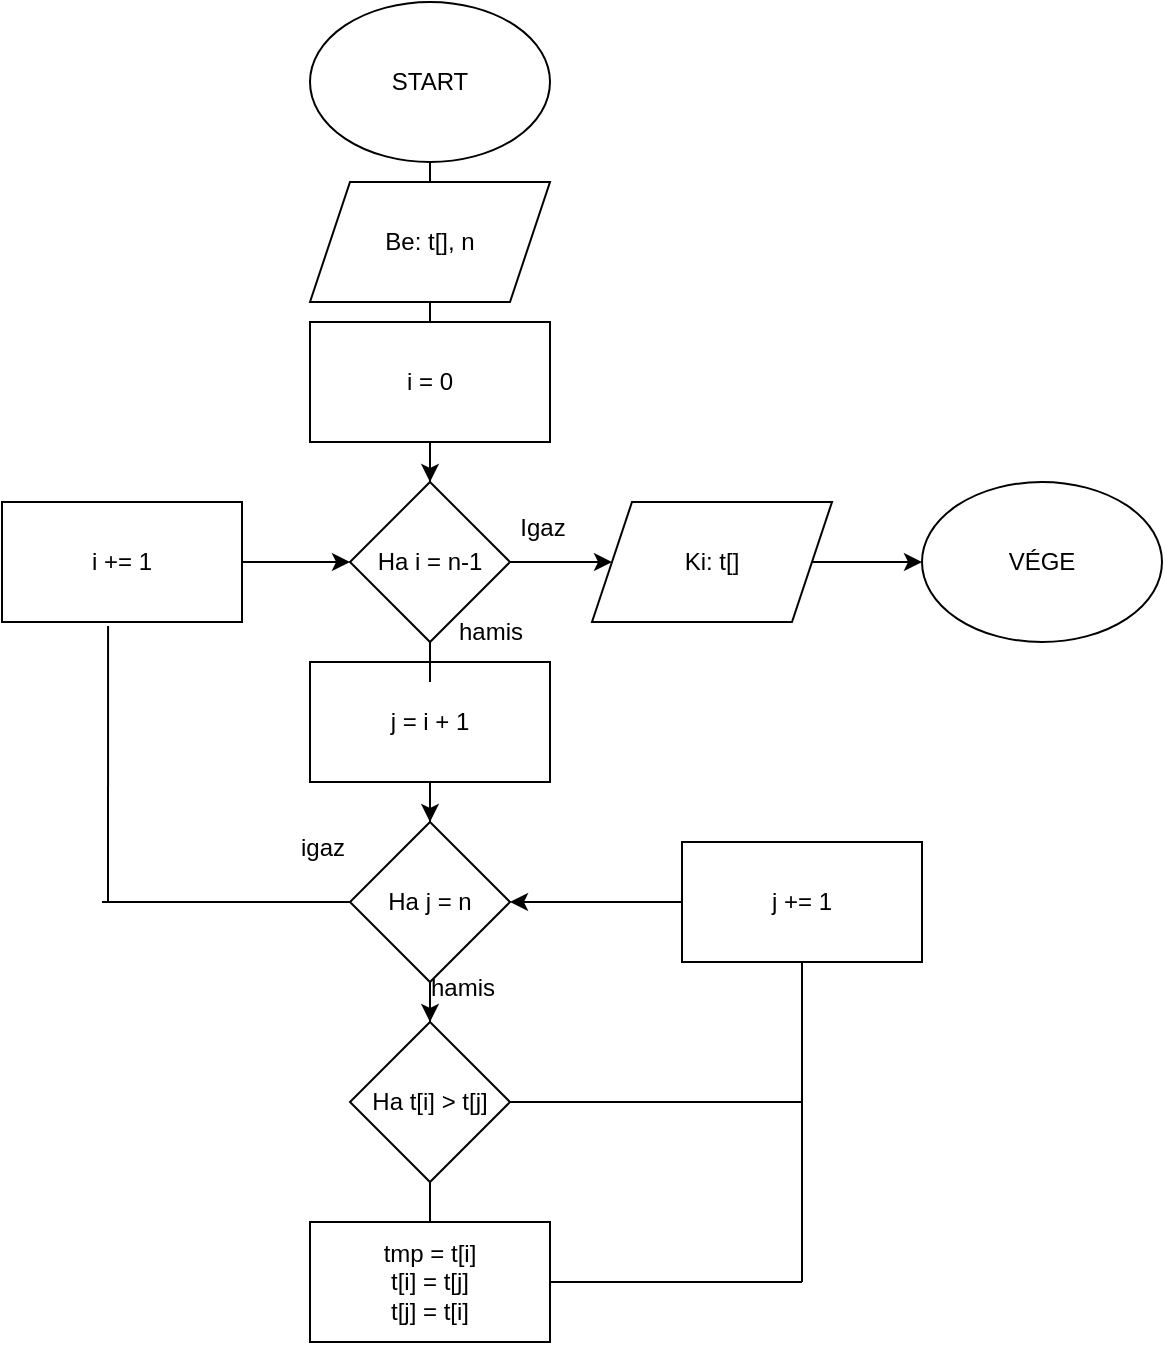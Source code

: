 <mxfile version="24.7.12">
  <diagram name="1 oldal" id="cSpDznwRhysWlnd6BzBl">
    <mxGraphModel dx="1434" dy="728" grid="1" gridSize="10" guides="1" tooltips="1" connect="1" arrows="1" fold="1" page="1" pageScale="1" pageWidth="827" pageHeight="1169" math="0" shadow="0">
      <root>
        <mxCell id="0" />
        <mxCell id="1" parent="0" />
        <mxCell id="vWJmFwuDEyCROFqxxKgG-25" value="" style="edgeStyle=orthogonalEdgeStyle;rounded=0;orthogonalLoop=1;jettySize=auto;html=1;endArrow=none;endFill=0;" parent="1" source="vWJmFwuDEyCROFqxxKgG-15" target="vWJmFwuDEyCROFqxxKgG-17" edge="1">
          <mxGeometry relative="1" as="geometry" />
        </mxCell>
        <mxCell id="vWJmFwuDEyCROFqxxKgG-15" value="START" style="ellipse;whiteSpace=wrap;html=1;" parent="1" vertex="1">
          <mxGeometry x="354" y="140" width="120" height="80" as="geometry" />
        </mxCell>
        <mxCell id="vWJmFwuDEyCROFqxxKgG-26" value="" style="edgeStyle=orthogonalEdgeStyle;rounded=0;orthogonalLoop=1;jettySize=auto;html=1;endArrow=none;endFill=0;" parent="1" source="vWJmFwuDEyCROFqxxKgG-17" target="vWJmFwuDEyCROFqxxKgG-19" edge="1">
          <mxGeometry relative="1" as="geometry" />
        </mxCell>
        <mxCell id="vWJmFwuDEyCROFqxxKgG-17" value="Be: t[], n" style="shape=parallelogram;perimeter=parallelogramPerimeter;whiteSpace=wrap;html=1;fixedSize=1;" parent="1" vertex="1">
          <mxGeometry x="354" y="230" width="120" height="60" as="geometry" />
        </mxCell>
        <mxCell id="vWJmFwuDEyCROFqxxKgG-27" value="" style="edgeStyle=orthogonalEdgeStyle;rounded=0;orthogonalLoop=1;jettySize=auto;html=1;" parent="1" source="vWJmFwuDEyCROFqxxKgG-19" target="vWJmFwuDEyCROFqxxKgG-21" edge="1">
          <mxGeometry relative="1" as="geometry" />
        </mxCell>
        <mxCell id="vWJmFwuDEyCROFqxxKgG-19" value="i = 0" style="rounded=0;whiteSpace=wrap;html=1;" parent="1" vertex="1">
          <mxGeometry x="354" y="300" width="120" height="60" as="geometry" />
        </mxCell>
        <mxCell id="vWJmFwuDEyCROFqxxKgG-29" value="" style="edgeStyle=orthogonalEdgeStyle;rounded=0;orthogonalLoop=1;jettySize=auto;html=1;" parent="1" source="vWJmFwuDEyCROFqxxKgG-20" target="vWJmFwuDEyCROFqxxKgG-22" edge="1">
          <mxGeometry relative="1" as="geometry" />
        </mxCell>
        <mxCell id="vWJmFwuDEyCROFqxxKgG-20" value="j = i + 1" style="rounded=0;whiteSpace=wrap;html=1;" parent="1" vertex="1">
          <mxGeometry x="354" y="470" width="120" height="60" as="geometry" />
        </mxCell>
        <mxCell id="vWJmFwuDEyCROFqxxKgG-28" value="" style="edgeStyle=orthogonalEdgeStyle;rounded=0;orthogonalLoop=1;jettySize=auto;html=1;endArrow=none;endFill=0;" parent="1" source="vWJmFwuDEyCROFqxxKgG-21" target="vWJmFwuDEyCROFqxxKgG-20" edge="1">
          <mxGeometry relative="1" as="geometry" />
        </mxCell>
        <mxCell id="vWJmFwuDEyCROFqxxKgG-38" value="" style="edgeStyle=orthogonalEdgeStyle;rounded=0;orthogonalLoop=1;jettySize=auto;html=1;" parent="1" source="UaXxvw2kvRNuiZ4A5kOq-1" target="vWJmFwuDEyCROFqxxKgG-31" edge="1">
          <mxGeometry relative="1" as="geometry" />
        </mxCell>
        <mxCell id="vWJmFwuDEyCROFqxxKgG-21" value="Ha i = n-1" style="rhombus;whiteSpace=wrap;html=1;" parent="1" vertex="1">
          <mxGeometry x="374" y="380" width="80" height="80" as="geometry" />
        </mxCell>
        <mxCell id="vWJmFwuDEyCROFqxxKgG-30" value="" style="edgeStyle=orthogonalEdgeStyle;rounded=0;orthogonalLoop=1;jettySize=auto;html=1;" parent="1" source="vWJmFwuDEyCROFqxxKgG-22" target="vWJmFwuDEyCROFqxxKgG-23" edge="1">
          <mxGeometry relative="1" as="geometry" />
        </mxCell>
        <mxCell id="vWJmFwuDEyCROFqxxKgG-22" value="Ha j = n" style="rhombus;whiteSpace=wrap;html=1;" parent="1" vertex="1">
          <mxGeometry x="374" y="550" width="80" height="80" as="geometry" />
        </mxCell>
        <mxCell id="vWJmFwuDEyCROFqxxKgG-40" value="" style="edgeStyle=orthogonalEdgeStyle;rounded=0;orthogonalLoop=1;jettySize=auto;html=1;endArrow=none;endFill=0;" parent="1" source="vWJmFwuDEyCROFqxxKgG-23" target="vWJmFwuDEyCROFqxxKgG-39" edge="1">
          <mxGeometry relative="1" as="geometry" />
        </mxCell>
        <mxCell id="vWJmFwuDEyCROFqxxKgG-23" value="Ha t[i] &amp;gt; t[j]" style="rhombus;whiteSpace=wrap;html=1;" parent="1" vertex="1">
          <mxGeometry x="374" y="650" width="80" height="80" as="geometry" />
        </mxCell>
        <mxCell id="vWJmFwuDEyCROFqxxKgG-31" value="VÉGE" style="ellipse;whiteSpace=wrap;html=1;" parent="1" vertex="1">
          <mxGeometry x="660" y="380" width="120" height="80" as="geometry" />
        </mxCell>
        <mxCell id="vWJmFwuDEyCROFqxxKgG-32" value="" style="endArrow=none;html=1;rounded=0;entryX=0;entryY=0.5;entryDx=0;entryDy=0;" parent="1" target="vWJmFwuDEyCROFqxxKgG-22" edge="1">
          <mxGeometry width="50" height="50" relative="1" as="geometry">
            <mxPoint x="250" y="590" as="sourcePoint" />
            <mxPoint x="370" y="680" as="targetPoint" />
          </mxGeometry>
        </mxCell>
        <mxCell id="vWJmFwuDEyCROFqxxKgG-34" value="i += 1" style="rounded=0;whiteSpace=wrap;html=1;" parent="1" vertex="1">
          <mxGeometry x="200" y="390" width="120" height="60" as="geometry" />
        </mxCell>
        <mxCell id="vWJmFwuDEyCROFqxxKgG-37" value="" style="endArrow=classic;html=1;rounded=0;entryX=0;entryY=0.5;entryDx=0;entryDy=0;exitX=1;exitY=0.5;exitDx=0;exitDy=0;" parent="1" source="vWJmFwuDEyCROFqxxKgG-34" target="vWJmFwuDEyCROFqxxKgG-21" edge="1">
          <mxGeometry width="50" height="50" relative="1" as="geometry">
            <mxPoint x="260" y="470" as="sourcePoint" />
            <mxPoint x="430" y="490" as="targetPoint" />
          </mxGeometry>
        </mxCell>
        <mxCell id="vWJmFwuDEyCROFqxxKgG-39" value="j += 1" style="rounded=0;whiteSpace=wrap;html=1;" parent="1" vertex="1">
          <mxGeometry x="540" y="560" width="120" height="60" as="geometry" />
        </mxCell>
        <mxCell id="vWJmFwuDEyCROFqxxKgG-41" value="" style="endArrow=classic;html=1;rounded=0;entryX=1;entryY=0.5;entryDx=0;entryDy=0;exitX=0;exitY=0.5;exitDx=0;exitDy=0;" parent="1" source="vWJmFwuDEyCROFqxxKgG-39" target="vWJmFwuDEyCROFqxxKgG-22" edge="1">
          <mxGeometry width="50" height="50" relative="1" as="geometry">
            <mxPoint x="600" y="680" as="sourcePoint" />
            <mxPoint x="430" y="590" as="targetPoint" />
          </mxGeometry>
        </mxCell>
        <mxCell id="vWJmFwuDEyCROFqxxKgG-43" value="tmp = t[i]&lt;div&gt;t[i] = t[j]&lt;/div&gt;&lt;div&gt;t[j] = t[i]&lt;/div&gt;" style="rounded=0;whiteSpace=wrap;html=1;" parent="1" vertex="1">
          <mxGeometry x="354" y="750" width="120" height="60" as="geometry" />
        </mxCell>
        <mxCell id="vWJmFwuDEyCROFqxxKgG-48" value="" style="endArrow=none;html=1;rounded=0;entryX=0.5;entryY=1;entryDx=0;entryDy=0;endFill=0;" parent="1" target="vWJmFwuDEyCROFqxxKgG-39" edge="1">
          <mxGeometry width="50" height="50" relative="1" as="geometry">
            <mxPoint x="600" y="780" as="sourcePoint" />
            <mxPoint x="650" y="1010" as="targetPoint" />
          </mxGeometry>
        </mxCell>
        <mxCell id="vWJmFwuDEyCROFqxxKgG-49" value="" style="endArrow=none;html=1;rounded=0;exitX=1;exitY=0.5;exitDx=0;exitDy=0;" parent="1" source="vWJmFwuDEyCROFqxxKgG-43" edge="1">
          <mxGeometry width="50" height="50" relative="1" as="geometry">
            <mxPoint x="380" y="740" as="sourcePoint" />
            <mxPoint x="600" y="780" as="targetPoint" />
          </mxGeometry>
        </mxCell>
        <mxCell id="vWJmFwuDEyCROFqxxKgG-50" value="" style="endArrow=none;html=1;rounded=0;exitX=0.5;exitY=1;exitDx=0;exitDy=0;entryX=0.5;entryY=0;entryDx=0;entryDy=0;" parent="1" source="vWJmFwuDEyCROFqxxKgG-23" target="vWJmFwuDEyCROFqxxKgG-43" edge="1">
          <mxGeometry width="50" height="50" relative="1" as="geometry">
            <mxPoint x="380" y="740" as="sourcePoint" />
            <mxPoint x="430" y="690" as="targetPoint" />
          </mxGeometry>
        </mxCell>
        <mxCell id="vWJmFwuDEyCROFqxxKgG-51" value="" style="endArrow=none;html=1;rounded=0;entryX=0.442;entryY=1.033;entryDx=0;entryDy=0;entryPerimeter=0;" parent="1" target="vWJmFwuDEyCROFqxxKgG-34" edge="1">
          <mxGeometry width="50" height="50" relative="1" as="geometry">
            <mxPoint x="253" y="590" as="sourcePoint" />
            <mxPoint x="430" y="690" as="targetPoint" />
          </mxGeometry>
        </mxCell>
        <mxCell id="-_HmGkczi6hZSux8LEuG-1" value="hamis" style="text;html=1;align=center;verticalAlign=middle;resizable=0;points=[];autosize=1;strokeColor=none;fillColor=none;" parent="1" vertex="1">
          <mxGeometry x="414" y="440" width="60" height="30" as="geometry" />
        </mxCell>
        <mxCell id="-_HmGkczi6hZSux8LEuG-2" value="Igaz" style="text;html=1;align=center;verticalAlign=middle;resizable=0;points=[];autosize=1;strokeColor=none;fillColor=none;" parent="1" vertex="1">
          <mxGeometry x="445" y="388" width="50" height="30" as="geometry" />
        </mxCell>
        <mxCell id="-_HmGkczi6hZSux8LEuG-3" value="igaz" style="text;html=1;align=center;verticalAlign=middle;resizable=0;points=[];autosize=1;strokeColor=none;fillColor=none;" parent="1" vertex="1">
          <mxGeometry x="335" y="548" width="50" height="30" as="geometry" />
        </mxCell>
        <mxCell id="-_HmGkczi6hZSux8LEuG-4" value="hamis" style="text;html=1;align=center;verticalAlign=middle;resizable=0;points=[];autosize=1;strokeColor=none;fillColor=none;" parent="1" vertex="1">
          <mxGeometry x="400" y="618" width="60" height="30" as="geometry" />
        </mxCell>
        <mxCell id="UaXxvw2kvRNuiZ4A5kOq-2" value="" style="edgeStyle=orthogonalEdgeStyle;rounded=0;orthogonalLoop=1;jettySize=auto;html=1;" edge="1" parent="1" source="vWJmFwuDEyCROFqxxKgG-21" target="UaXxvw2kvRNuiZ4A5kOq-1">
          <mxGeometry relative="1" as="geometry">
            <mxPoint x="454" y="420" as="sourcePoint" />
            <mxPoint x="660" y="420" as="targetPoint" />
          </mxGeometry>
        </mxCell>
        <mxCell id="UaXxvw2kvRNuiZ4A5kOq-1" value="Ki: t[]" style="shape=parallelogram;perimeter=parallelogramPerimeter;whiteSpace=wrap;html=1;fixedSize=1;" vertex="1" parent="1">
          <mxGeometry x="495" y="390" width="120" height="60" as="geometry" />
        </mxCell>
      </root>
    </mxGraphModel>
  </diagram>
</mxfile>
